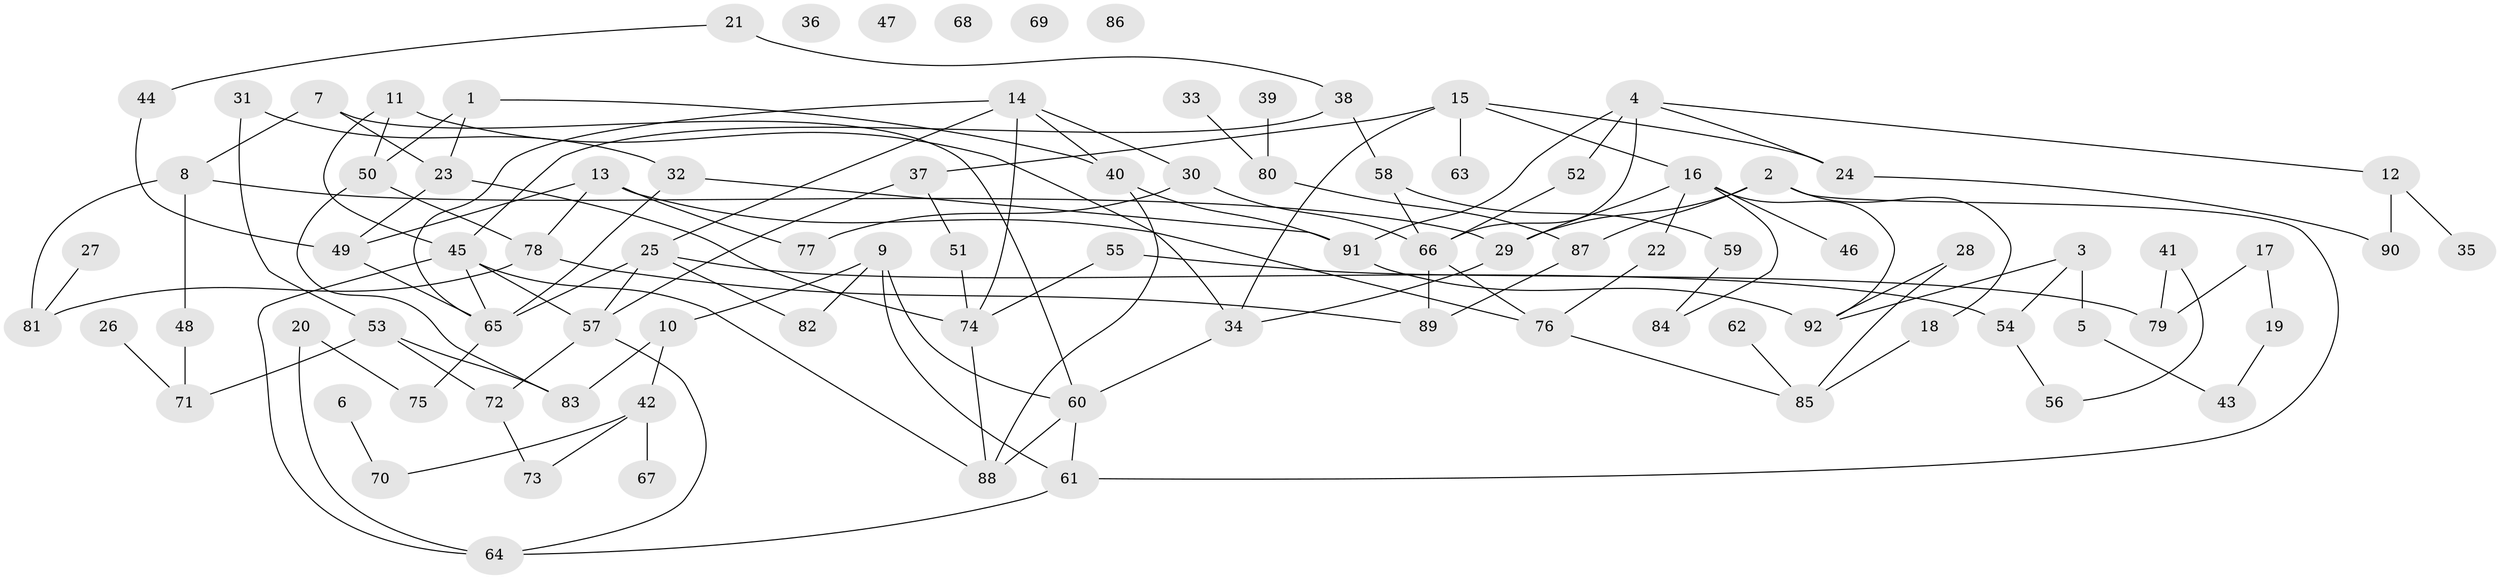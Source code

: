 // Generated by graph-tools (version 1.1) at 2025/25/03/09/25 03:25:16]
// undirected, 92 vertices, 131 edges
graph export_dot {
graph [start="1"]
  node [color=gray90,style=filled];
  1;
  2;
  3;
  4;
  5;
  6;
  7;
  8;
  9;
  10;
  11;
  12;
  13;
  14;
  15;
  16;
  17;
  18;
  19;
  20;
  21;
  22;
  23;
  24;
  25;
  26;
  27;
  28;
  29;
  30;
  31;
  32;
  33;
  34;
  35;
  36;
  37;
  38;
  39;
  40;
  41;
  42;
  43;
  44;
  45;
  46;
  47;
  48;
  49;
  50;
  51;
  52;
  53;
  54;
  55;
  56;
  57;
  58;
  59;
  60;
  61;
  62;
  63;
  64;
  65;
  66;
  67;
  68;
  69;
  70;
  71;
  72;
  73;
  74;
  75;
  76;
  77;
  78;
  79;
  80;
  81;
  82;
  83;
  84;
  85;
  86;
  87;
  88;
  89;
  90;
  91;
  92;
  1 -- 23;
  1 -- 40;
  1 -- 50;
  2 -- 18;
  2 -- 29;
  2 -- 61;
  2 -- 87;
  3 -- 5;
  3 -- 54;
  3 -- 92;
  4 -- 12;
  4 -- 24;
  4 -- 52;
  4 -- 66;
  4 -- 91;
  5 -- 43;
  6 -- 70;
  7 -- 8;
  7 -- 23;
  7 -- 60;
  8 -- 29;
  8 -- 48;
  8 -- 81;
  9 -- 10;
  9 -- 60;
  9 -- 61;
  9 -- 82;
  10 -- 42;
  10 -- 83;
  11 -- 34;
  11 -- 45;
  11 -- 50;
  12 -- 35;
  12 -- 90;
  13 -- 49;
  13 -- 76;
  13 -- 77;
  13 -- 78;
  14 -- 25;
  14 -- 30;
  14 -- 40;
  14 -- 65;
  14 -- 74;
  15 -- 16;
  15 -- 24;
  15 -- 34;
  15 -- 37;
  15 -- 63;
  16 -- 22;
  16 -- 29;
  16 -- 46;
  16 -- 84;
  16 -- 92;
  17 -- 19;
  17 -- 79;
  18 -- 85;
  19 -- 43;
  20 -- 64;
  20 -- 75;
  21 -- 38;
  21 -- 44;
  22 -- 76;
  23 -- 49;
  23 -- 74;
  24 -- 90;
  25 -- 54;
  25 -- 57;
  25 -- 65;
  25 -- 82;
  26 -- 71;
  27 -- 81;
  28 -- 85;
  28 -- 92;
  29 -- 34;
  30 -- 66;
  30 -- 77;
  31 -- 32;
  31 -- 53;
  32 -- 65;
  32 -- 91;
  33 -- 80;
  34 -- 60;
  37 -- 51;
  37 -- 57;
  38 -- 45;
  38 -- 58;
  39 -- 80;
  40 -- 88;
  40 -- 91;
  41 -- 56;
  41 -- 79;
  42 -- 67;
  42 -- 70;
  42 -- 73;
  44 -- 49;
  45 -- 57;
  45 -- 64;
  45 -- 65;
  45 -- 88;
  48 -- 71;
  49 -- 65;
  50 -- 78;
  50 -- 83;
  51 -- 74;
  52 -- 66;
  53 -- 71;
  53 -- 72;
  53 -- 83;
  54 -- 56;
  55 -- 74;
  55 -- 79;
  57 -- 64;
  57 -- 72;
  58 -- 59;
  58 -- 66;
  59 -- 84;
  60 -- 61;
  60 -- 88;
  61 -- 64;
  62 -- 85;
  65 -- 75;
  66 -- 76;
  66 -- 89;
  72 -- 73;
  74 -- 88;
  76 -- 85;
  78 -- 81;
  78 -- 89;
  80 -- 87;
  87 -- 89;
  91 -- 92;
}
